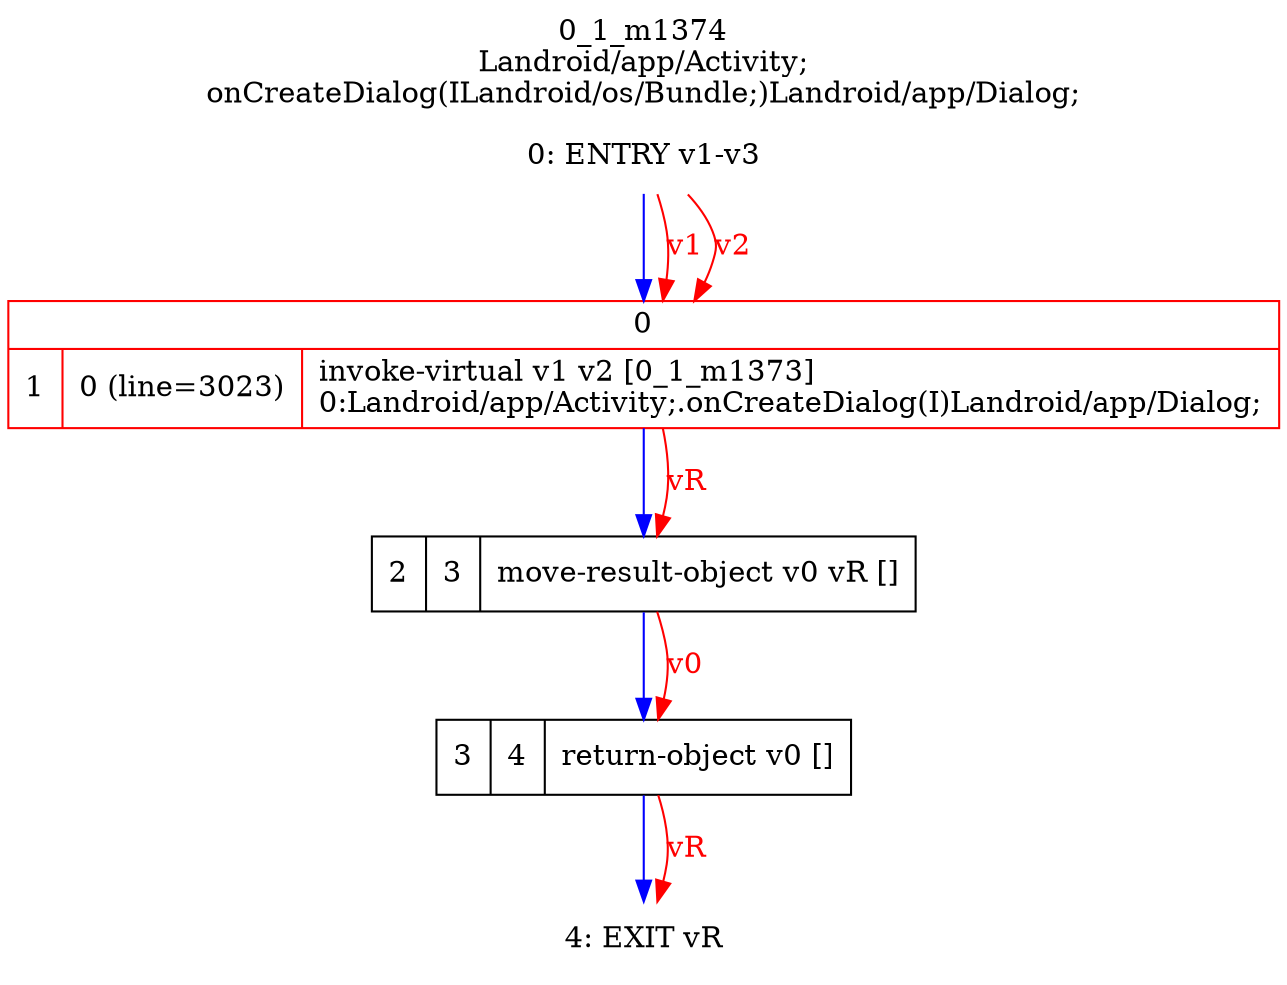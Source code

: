digraph G {
rankdir=UD;
labelloc=t;
label="0_1_m1374\nLandroid/app/Activity;
onCreateDialog(ILandroid/os/Bundle;)Landroid/app/Dialog;";
0[label="0: ENTRY v1-v3",shape=plaintext];
1[label="{0|{1|0 (line=3023)|invoke-virtual v1 v2 [0_1_m1373]\l0:Landroid/app/Activity;.onCreateDialog(I)Landroid/app/Dialog;\l}}",shape=record,URL="0_1_m1373.dot", color=red];
2[label="2|3|move-result-object v0 vR []\l",shape=record];
3[label="3|4|return-object v0 []\l",shape=record];
4[label="4: EXIT vR",shape=plaintext];
0->1 [color=blue, fontcolor=blue,weight=100, taillabel=""];
1->2 [color=blue, fontcolor=blue,weight=100, taillabel=""];
2->3 [color=blue, fontcolor=blue,weight=100, taillabel=""];
3->4 [color=blue, fontcolor=blue,weight=100, taillabel=""];
0->1 [color=red, fontcolor=red, label="v1"];
0->1 [color=red, fontcolor=red, label="v2"];
1->2 [color=red, fontcolor=red, label="vR"];
2->3 [color=red, fontcolor=red, label="v0"];
3->4 [color=red, fontcolor=red, label="vR"];
}
